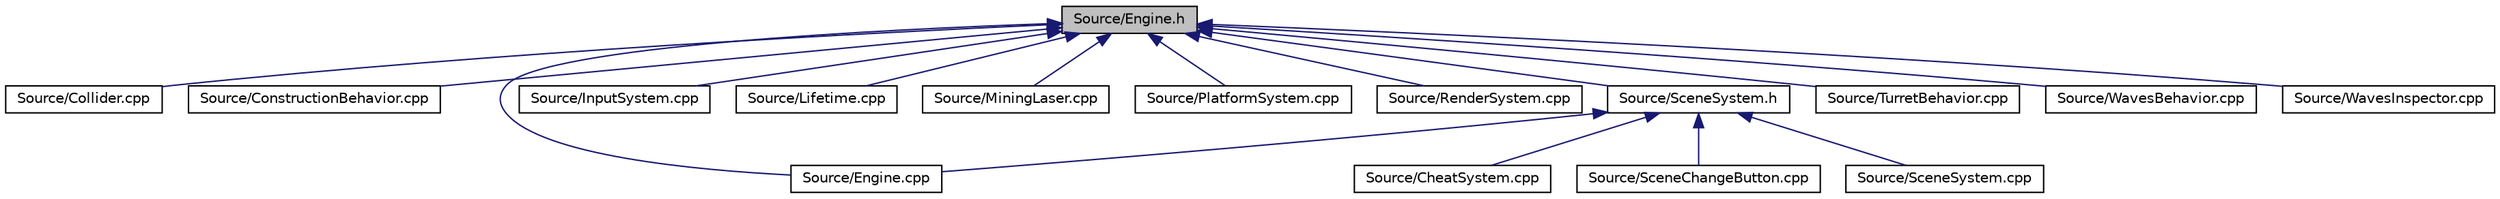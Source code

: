 digraph "Source/Engine.h"
{
 // LATEX_PDF_SIZE
  edge [fontname="Helvetica",fontsize="10",labelfontname="Helvetica",labelfontsize="10"];
  node [fontname="Helvetica",fontsize="10",shape=record];
  Node1 [label="Source/Engine.h",height=0.2,width=0.4,color="black", fillcolor="grey75", style="filled", fontcolor="black",tooltip="Engine class."];
  Node1 -> Node2 [dir="back",color="midnightblue",fontsize="10",style="solid",fontname="Helvetica"];
  Node2 [label="Source/Collider.cpp",height=0.2,width=0.4,color="black", fillcolor="white", style="filled",URL="$Collider_8cpp.html",tooltip="Base component for detecting collisions."];
  Node1 -> Node3 [dir="back",color="midnightblue",fontsize="10",style="solid",fontname="Helvetica"];
  Node3 [label="Source/ConstructionBehavior.cpp",height=0.2,width=0.4,color="black", fillcolor="white", style="filled",URL="$ConstructionBehavior_8cpp.html",tooltip="handles the construction of towers and modification of terrain"];
  Node1 -> Node4 [dir="back",color="midnightblue",fontsize="10",style="solid",fontname="Helvetica"];
  Node4 [label="Source/Engine.cpp",height=0.2,width=0.4,color="black", fillcolor="white", style="filled",URL="$Engine_8cpp.html",tooltip="Engine class."];
  Node1 -> Node5 [dir="back",color="midnightblue",fontsize="10",style="solid",fontname="Helvetica"];
  Node5 [label="Source/InputSystem.cpp",height=0.2,width=0.4,color="black", fillcolor="white", style="filled",URL="$InputSystem_8cpp.html",tooltip="Input system, handles key and mouse inputs."];
  Node1 -> Node6 [dir="back",color="midnightblue",fontsize="10",style="solid",fontname="Helvetica"];
  Node6 [label="Source/Lifetime.cpp",height=0.2,width=0.4,color="black", fillcolor="white", style="filled",URL="$Lifetime_8cpp.html",tooltip="Component that destroys it's Enity after a given length of time."];
  Node1 -> Node7 [dir="back",color="midnightblue",fontsize="10",style="solid",fontname="Helvetica"];
  Node7 [label="Source/MiningLaser.cpp",height=0.2,width=0.4,color="black", fillcolor="white", style="filled",URL="$MiningLaser_8cpp.html",tooltip="Digging laser controllable by an entity."];
  Node1 -> Node8 [dir="back",color="midnightblue",fontsize="10",style="solid",fontname="Helvetica"];
  Node8 [label="Source/PlatformSystem.cpp",height=0.2,width=0.4,color="black", fillcolor="white", style="filled",URL="$PlatformSystem_8cpp.html",tooltip="Patform System class: initializes window and graphics (GLFW and GLEW), shuts them down on exit."];
  Node1 -> Node9 [dir="back",color="midnightblue",fontsize="10",style="solid",fontname="Helvetica"];
  Node9 [label="Source/RenderSystem.cpp",height=0.2,width=0.4,color="black", fillcolor="white", style="filled",URL="$RenderSystem_8cpp.html",tooltip="System responsible for drawing sprites and basic shapes."];
  Node1 -> Node10 [dir="back",color="midnightblue",fontsize="10",style="solid",fontname="Helvetica"];
  Node10 [label="Source/SceneSystem.h",height=0.2,width=0.4,color="black", fillcolor="white", style="filled",URL="$SceneSystem_8h.html",tooltip="handles the process of resetting and changing scenes"];
  Node10 -> Node11 [dir="back",color="midnightblue",fontsize="10",style="solid",fontname="Helvetica"];
  Node11 [label="Source/CheatSystem.cpp",height=0.2,width=0.4,color="black", fillcolor="white", style="filled",URL="$CheatSystem_8cpp.html",tooltip="CheatSystem Class definition."];
  Node10 -> Node4 [dir="back",color="midnightblue",fontsize="10",style="solid",fontname="Helvetica"];
  Node10 -> Node12 [dir="back",color="midnightblue",fontsize="10",style="solid",fontname="Helvetica"];
  Node12 [label="Source/SceneChangeButton.cpp",height=0.2,width=0.4,color="black", fillcolor="white", style="filled",URL="$SceneChangeButton_8cpp.html",tooltip="Component that changes the scene when clicked."];
  Node10 -> Node13 [dir="back",color="midnightblue",fontsize="10",style="solid",fontname="Helvetica"];
  Node13 [label="Source/SceneSystem.cpp",height=0.2,width=0.4,color="black", fillcolor="white", style="filled",URL="$SceneSystem_8cpp.html",tooltip="handles the process of resetting and changing scenes"];
  Node1 -> Node14 [dir="back",color="midnightblue",fontsize="10",style="solid",fontname="Helvetica"];
  Node14 [label="Source/TurretBehavior.cpp",height=0.2,width=0.4,color="black", fillcolor="white", style="filled",URL="$TurretBehavior_8cpp.html",tooltip="Behavior Compenent for Basic Turret"];
  Node1 -> Node15 [dir="back",color="midnightblue",fontsize="10",style="solid",fontname="Helvetica"];
  Node15 [label="Source/WavesBehavior.cpp",height=0.2,width=0.4,color="black", fillcolor="white", style="filled",URL="$WavesBehavior_8cpp.html",tooltip="Definitions for wave and spawning behavior."];
  Node1 -> Node16 [dir="back",color="midnightblue",fontsize="10",style="solid",fontname="Helvetica"];
  Node16 [label="Source/WavesInspector.cpp",height=0.2,width=0.4,color="black", fillcolor="white", style="filled",URL="$WavesInspector_8cpp.html",tooltip="Definitions for wave and spawning editing in game."];
}
